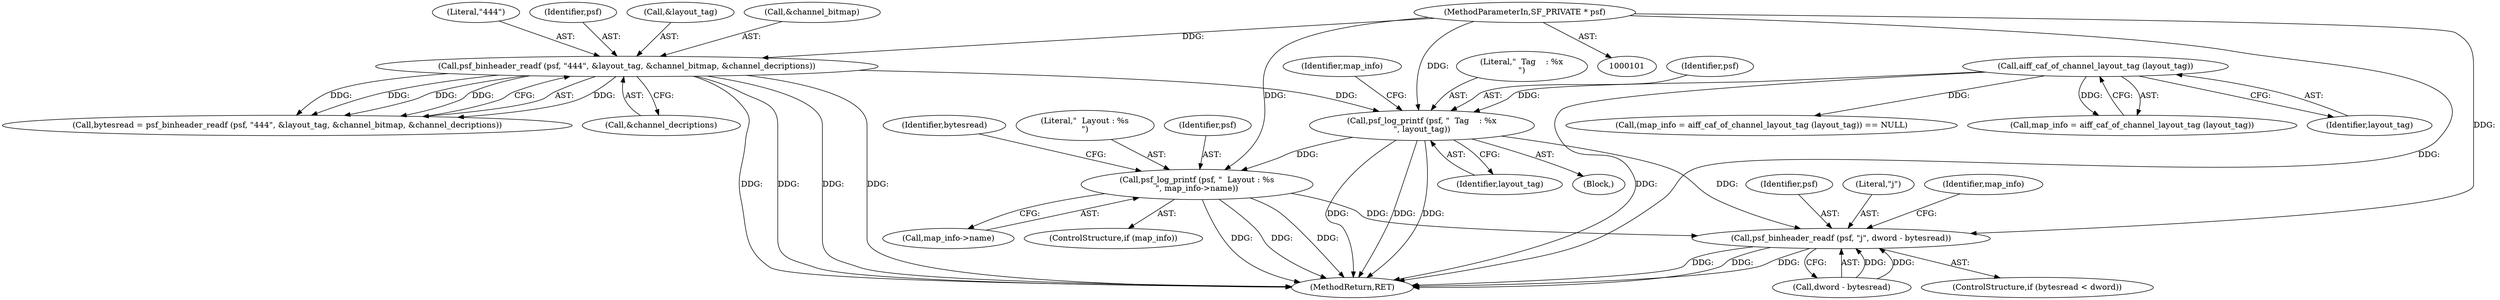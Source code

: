 digraph "0_libsndfile_f833c53cb596e9e1792949f762e0b33661822748@pointer" {
"1000136" [label="(Call,psf_log_printf (psf, \"  Layout : %s\n\", map_info->name))"];
"1000130" [label="(Call,psf_log_printf (psf, \"  Tag    : %x\n\", layout_tag))"];
"1000112" [label="(Call,psf_binheader_readf (psf, \"444\", &layout_tag, &channel_bitmap, &channel_decriptions))"];
"1000102" [label="(MethodParameterIn,SF_PRIVATE * psf)"];
"1000125" [label="(Call,aiff_caf_of_channel_layout_tag (layout_tag))"];
"1000146" [label="(Call,psf_binheader_readf (psf, \"j\", dword - bytesread))"];
"1000138" [label="(Literal,\"  Layout : %s\n\")"];
"1000104" [label="(Block,)"];
"1000110" [label="(Call,bytesread = psf_binheader_readf (psf, \"444\", &layout_tag, &channel_bitmap, &channel_decriptions))"];
"1000126" [label="(Identifier,layout_tag)"];
"1000147" [label="(Identifier,psf)"];
"1000148" [label="(Literal,\"j\")"];
"1000114" [label="(Literal,\"444\")"];
"1000113" [label="(Identifier,psf)"];
"1000132" [label="(Literal,\"  Tag    : %x\n\")"];
"1000112" [label="(Call,psf_binheader_readf (psf, \"444\", &layout_tag, &channel_bitmap, &channel_decriptions))"];
"1000130" [label="(Call,psf_log_printf (psf, \"  Tag    : %x\n\", layout_tag))"];
"1000146" [label="(Call,psf_binheader_readf (psf, \"j\", dword - bytesread))"];
"1000115" [label="(Call,&layout_tag)"];
"1000122" [label="(Call,(map_info = aiff_caf_of_channel_layout_tag (layout_tag)) == NULL)"];
"1000131" [label="(Identifier,psf)"];
"1000137" [label="(Identifier,psf)"];
"1000135" [label="(Identifier,map_info)"];
"1000199" [label="(MethodReturn,RET)"];
"1000102" [label="(MethodParameterIn,SF_PRIVATE * psf)"];
"1000136" [label="(Call,psf_log_printf (psf, \"  Layout : %s\n\", map_info->name))"];
"1000133" [label="(Identifier,layout_tag)"];
"1000119" [label="(Call,&channel_decriptions)"];
"1000144" [label="(Identifier,bytesread)"];
"1000149" [label="(Call,dword - bytesread)"];
"1000142" [label="(ControlStructure,if (bytesread < dword))"];
"1000139" [label="(Call,map_info->name)"];
"1000117" [label="(Call,&channel_bitmap)"];
"1000155" [label="(Identifier,map_info)"];
"1000123" [label="(Call,map_info = aiff_caf_of_channel_layout_tag (layout_tag))"];
"1000125" [label="(Call,aiff_caf_of_channel_layout_tag (layout_tag))"];
"1000134" [label="(ControlStructure,if (map_info))"];
"1000136" -> "1000134"  [label="AST: "];
"1000136" -> "1000139"  [label="CFG: "];
"1000137" -> "1000136"  [label="AST: "];
"1000138" -> "1000136"  [label="AST: "];
"1000139" -> "1000136"  [label="AST: "];
"1000144" -> "1000136"  [label="CFG: "];
"1000136" -> "1000199"  [label="DDG: "];
"1000136" -> "1000199"  [label="DDG: "];
"1000136" -> "1000199"  [label="DDG: "];
"1000130" -> "1000136"  [label="DDG: "];
"1000102" -> "1000136"  [label="DDG: "];
"1000136" -> "1000146"  [label="DDG: "];
"1000130" -> "1000104"  [label="AST: "];
"1000130" -> "1000133"  [label="CFG: "];
"1000131" -> "1000130"  [label="AST: "];
"1000132" -> "1000130"  [label="AST: "];
"1000133" -> "1000130"  [label="AST: "];
"1000135" -> "1000130"  [label="CFG: "];
"1000130" -> "1000199"  [label="DDG: "];
"1000130" -> "1000199"  [label="DDG: "];
"1000130" -> "1000199"  [label="DDG: "];
"1000112" -> "1000130"  [label="DDG: "];
"1000102" -> "1000130"  [label="DDG: "];
"1000125" -> "1000130"  [label="DDG: "];
"1000130" -> "1000146"  [label="DDG: "];
"1000112" -> "1000110"  [label="AST: "];
"1000112" -> "1000119"  [label="CFG: "];
"1000113" -> "1000112"  [label="AST: "];
"1000114" -> "1000112"  [label="AST: "];
"1000115" -> "1000112"  [label="AST: "];
"1000117" -> "1000112"  [label="AST: "];
"1000119" -> "1000112"  [label="AST: "];
"1000110" -> "1000112"  [label="CFG: "];
"1000112" -> "1000199"  [label="DDG: "];
"1000112" -> "1000199"  [label="DDG: "];
"1000112" -> "1000199"  [label="DDG: "];
"1000112" -> "1000199"  [label="DDG: "];
"1000112" -> "1000110"  [label="DDG: "];
"1000112" -> "1000110"  [label="DDG: "];
"1000112" -> "1000110"  [label="DDG: "];
"1000112" -> "1000110"  [label="DDG: "];
"1000112" -> "1000110"  [label="DDG: "];
"1000102" -> "1000112"  [label="DDG: "];
"1000102" -> "1000101"  [label="AST: "];
"1000102" -> "1000199"  [label="DDG: "];
"1000102" -> "1000146"  [label="DDG: "];
"1000125" -> "1000123"  [label="AST: "];
"1000125" -> "1000126"  [label="CFG: "];
"1000126" -> "1000125"  [label="AST: "];
"1000123" -> "1000125"  [label="CFG: "];
"1000125" -> "1000199"  [label="DDG: "];
"1000125" -> "1000122"  [label="DDG: "];
"1000125" -> "1000123"  [label="DDG: "];
"1000146" -> "1000142"  [label="AST: "];
"1000146" -> "1000149"  [label="CFG: "];
"1000147" -> "1000146"  [label="AST: "];
"1000148" -> "1000146"  [label="AST: "];
"1000149" -> "1000146"  [label="AST: "];
"1000155" -> "1000146"  [label="CFG: "];
"1000146" -> "1000199"  [label="DDG: "];
"1000146" -> "1000199"  [label="DDG: "];
"1000146" -> "1000199"  [label="DDG: "];
"1000149" -> "1000146"  [label="DDG: "];
"1000149" -> "1000146"  [label="DDG: "];
}
